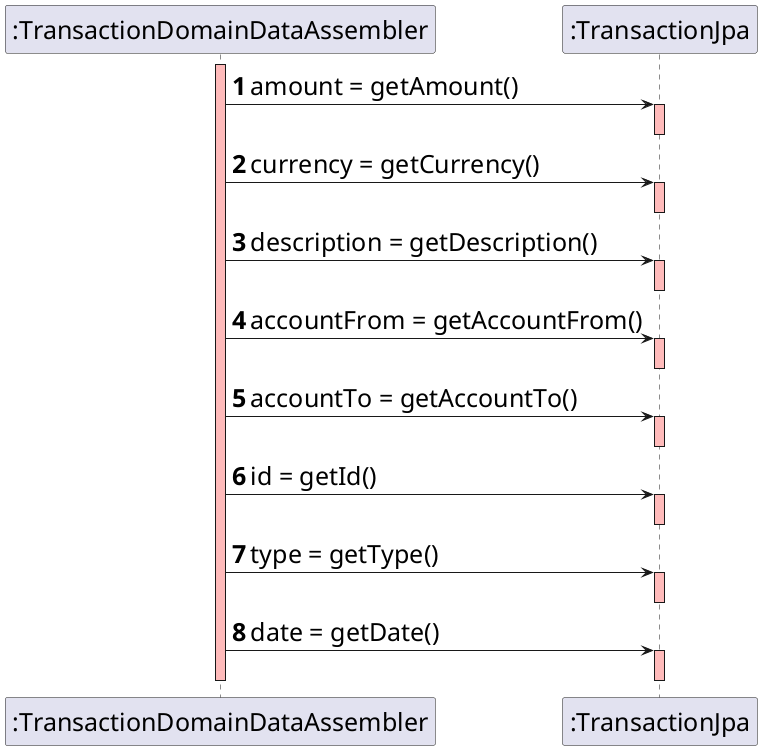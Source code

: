 @startuml
skinparam DefaultFontSize 25

autonumber 1
activate ":TransactionDomainDataAssembler" #FFBBBB
":TransactionDomainDataAssembler"->":TransactionJpa" : amount = getAmount()
activate ":TransactionJpa" #FFBBBB
deactivate ":TransactionJpa"
":TransactionDomainDataAssembler"->":TransactionJpa" : currency = getCurrency()
activate ":TransactionJpa" #FFBBBB
deactivate ":TransactionJpa"
":TransactionDomainDataAssembler"->":TransactionJpa" : description = getDescription()
activate ":TransactionJpa" #FFBBBB
deactivate ":TransactionJpa"
":TransactionDomainDataAssembler"->":TransactionJpa" : accountFrom = getAccountFrom()
activate ":TransactionJpa" #FFBBBB
deactivate ":TransactionJpa"
":TransactionDomainDataAssembler"->":TransactionJpa" : accountTo = getAccountTo()
activate ":TransactionJpa" #FFBBBB
deactivate ":TransactionJpa"
":TransactionDomainDataAssembler"->":TransactionJpa" : id = getId()
activate ":TransactionJpa" #FFBBBB
deactivate ":TransactionJpa"
":TransactionDomainDataAssembler"->":TransactionJpa" : type = getType()
activate ":TransactionJpa" #FFBBBB
deactivate ":TransactionJpa"
":TransactionDomainDataAssembler"->":TransactionJpa" : date = getDate()
activate ":TransactionJpa" #FFBBBB
deactivate ":TransactionJpa"
deactivate ":TransactionDomainDataAssembler" #FFBBBB


@enduml